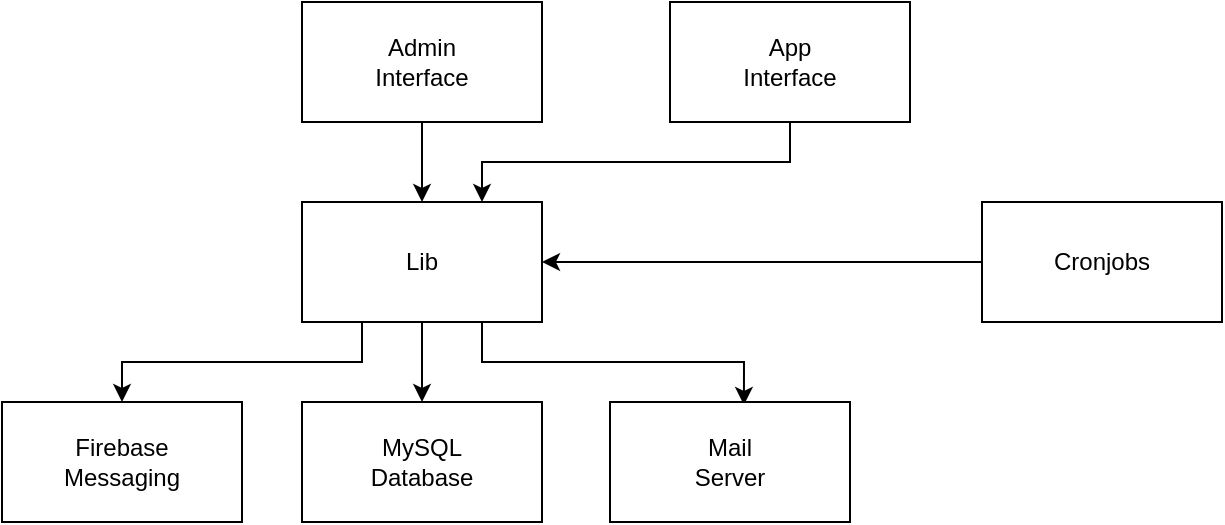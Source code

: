 <mxfile version="14.1.8" type="device"><diagram id="hNqvyCFJaA5t36kLLxmr" name="Seite-1"><mxGraphModel dx="1422" dy="815" grid="1" gridSize="10" guides="1" tooltips="1" connect="1" arrows="1" fold="1" page="1" pageScale="1" pageWidth="827" pageHeight="1169" math="0" shadow="0"><root><mxCell id="0"/><mxCell id="1" parent="0"/><mxCell id="-TWrlbfROKePT9xk91Oo-5" style="edgeStyle=orthogonalEdgeStyle;rounded=0;orthogonalLoop=1;jettySize=auto;html=1;exitX=0.5;exitY=1;exitDx=0;exitDy=0;entryX=0.5;entryY=0;entryDx=0;entryDy=0;" edge="1" parent="1" source="-TWrlbfROKePT9xk91Oo-1" target="-TWrlbfROKePT9xk91Oo-3"><mxGeometry relative="1" as="geometry"/></mxCell><mxCell id="-TWrlbfROKePT9xk91Oo-1" value="Admin&lt;br&gt;Interface" style="rounded=0;whiteSpace=wrap;html=1;" vertex="1" parent="1"><mxGeometry x="260" y="120" width="120" height="60" as="geometry"/></mxCell><mxCell id="-TWrlbfROKePT9xk91Oo-6" style="edgeStyle=orthogonalEdgeStyle;rounded=0;orthogonalLoop=1;jettySize=auto;html=1;exitX=0.5;exitY=1;exitDx=0;exitDy=0;entryX=0.75;entryY=0;entryDx=0;entryDy=0;" edge="1" parent="1" source="-TWrlbfROKePT9xk91Oo-2" target="-TWrlbfROKePT9xk91Oo-3"><mxGeometry relative="1" as="geometry"/></mxCell><mxCell id="-TWrlbfROKePT9xk91Oo-2" value="App&lt;br&gt;Interface" style="rounded=0;whiteSpace=wrap;html=1;" vertex="1" parent="1"><mxGeometry x="444" y="120" width="120" height="60" as="geometry"/></mxCell><mxCell id="-TWrlbfROKePT9xk91Oo-11" style="edgeStyle=orthogonalEdgeStyle;rounded=0;orthogonalLoop=1;jettySize=auto;html=1;exitX=0.5;exitY=1;exitDx=0;exitDy=0;entryX=0.5;entryY=0;entryDx=0;entryDy=0;" edge="1" parent="1" source="-TWrlbfROKePT9xk91Oo-3" target="-TWrlbfROKePT9xk91Oo-9"><mxGeometry relative="1" as="geometry"/></mxCell><mxCell id="-TWrlbfROKePT9xk91Oo-12" style="edgeStyle=orthogonalEdgeStyle;rounded=0;orthogonalLoop=1;jettySize=auto;html=1;exitX=0.75;exitY=1;exitDx=0;exitDy=0;entryX=0.558;entryY=0.025;entryDx=0;entryDy=0;entryPerimeter=0;" edge="1" parent="1" source="-TWrlbfROKePT9xk91Oo-3" target="-TWrlbfROKePT9xk91Oo-10"><mxGeometry relative="1" as="geometry"/></mxCell><mxCell id="-TWrlbfROKePT9xk91Oo-13" style="edgeStyle=orthogonalEdgeStyle;rounded=0;orthogonalLoop=1;jettySize=auto;html=1;exitX=0.25;exitY=1;exitDx=0;exitDy=0;" edge="1" parent="1" source="-TWrlbfROKePT9xk91Oo-3" target="-TWrlbfROKePT9xk91Oo-8"><mxGeometry relative="1" as="geometry"/></mxCell><mxCell id="-TWrlbfROKePT9xk91Oo-3" value="Lib" style="rounded=0;whiteSpace=wrap;html=1;" vertex="1" parent="1"><mxGeometry x="260" y="220" width="120" height="60" as="geometry"/></mxCell><mxCell id="-TWrlbfROKePT9xk91Oo-7" style="edgeStyle=orthogonalEdgeStyle;rounded=0;orthogonalLoop=1;jettySize=auto;html=1;exitX=0;exitY=0.5;exitDx=0;exitDy=0;entryX=1;entryY=0.5;entryDx=0;entryDy=0;" edge="1" parent="1" source="-TWrlbfROKePT9xk91Oo-4" target="-TWrlbfROKePT9xk91Oo-3"><mxGeometry relative="1" as="geometry"/></mxCell><mxCell id="-TWrlbfROKePT9xk91Oo-4" value="Cronjobs" style="rounded=0;whiteSpace=wrap;html=1;" vertex="1" parent="1"><mxGeometry x="600" y="220" width="120" height="60" as="geometry"/></mxCell><mxCell id="-TWrlbfROKePT9xk91Oo-8" value="Firebase&lt;br&gt;Messaging" style="rounded=0;whiteSpace=wrap;html=1;" vertex="1" parent="1"><mxGeometry x="110" y="320" width="120" height="60" as="geometry"/></mxCell><mxCell id="-TWrlbfROKePT9xk91Oo-9" value="MySQL&lt;br&gt;Database" style="rounded=0;whiteSpace=wrap;html=1;" vertex="1" parent="1"><mxGeometry x="260" y="320" width="120" height="60" as="geometry"/></mxCell><mxCell id="-TWrlbfROKePT9xk91Oo-10" value="Mail&lt;br&gt;Server" style="rounded=0;whiteSpace=wrap;html=1;" vertex="1" parent="1"><mxGeometry x="414" y="320" width="120" height="60" as="geometry"/></mxCell></root></mxGraphModel></diagram></mxfile>